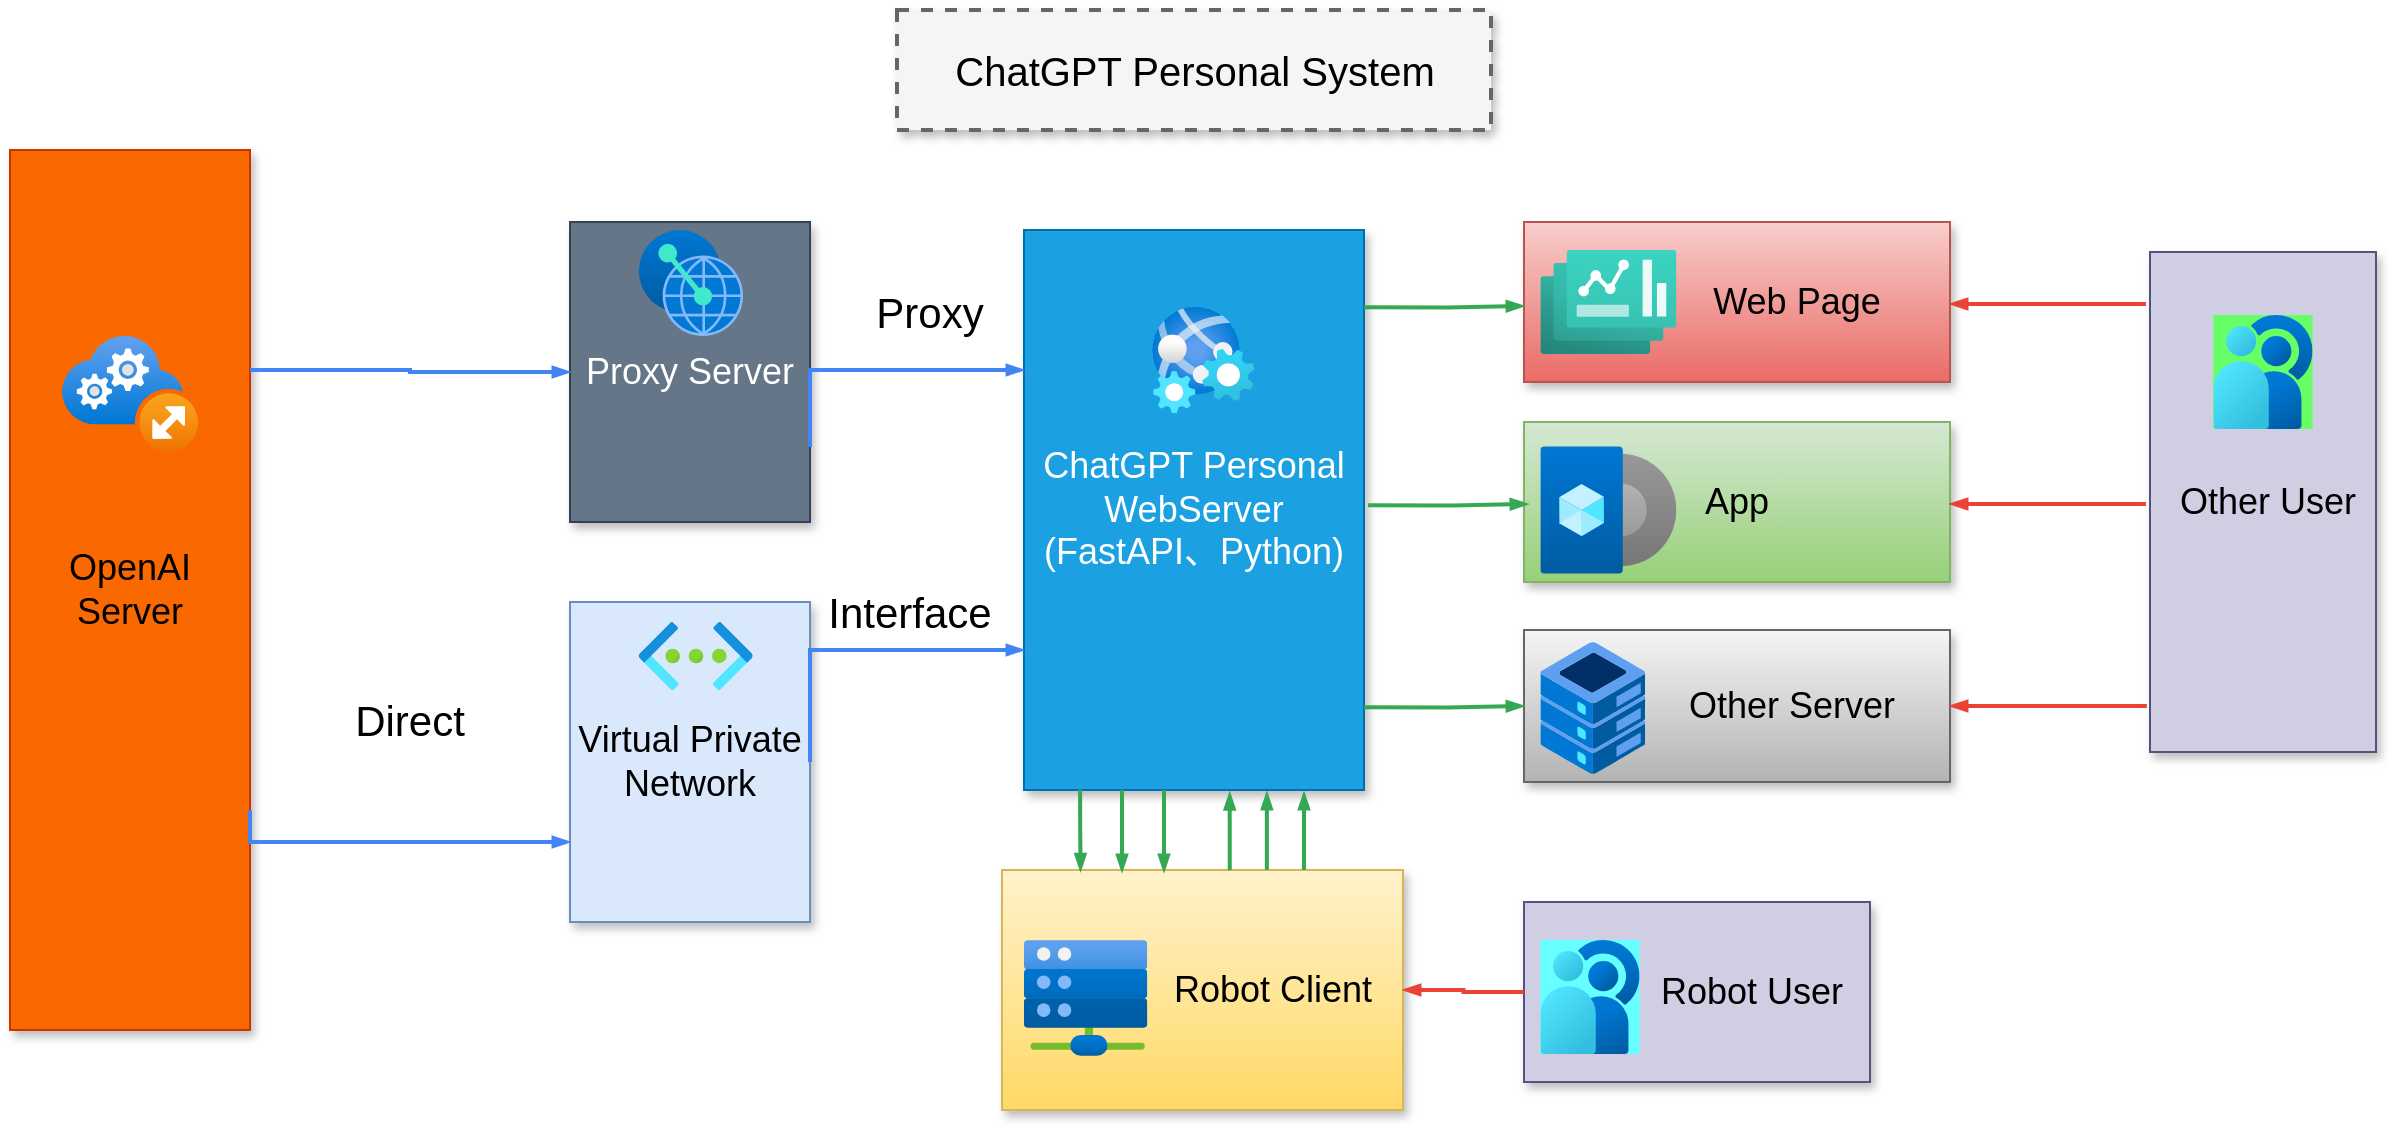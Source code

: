 <mxfile version="21.0.10" type="github">
  <diagram name="Page-1" id="90a13364-a465-7bf4-72fc-28e22215d7a0">
    <mxGraphModel dx="1437" dy="781" grid="1" gridSize="10" guides="1" tooltips="1" connect="1" arrows="1" fold="1" page="1" pageScale="1.5" pageWidth="1169" pageHeight="826" background="none" math="0" shadow="0">
      <root>
        <mxCell id="0" style=";html=1;" />
        <mxCell id="1" style=";html=1;" parent="0" />
        <mxCell id="3a17f1ce550125da-1" value="ChatGPT Personal System" style="whiteSpace=wrap;html=1;shadow=1;fontSize=20;fillColor=#f5f5f5;strokeColor=#666666;strokeWidth=2;dashed=1;" parent="1" vertex="1">
          <mxGeometry x="723.5" y="344" width="297" height="60" as="geometry" />
        </mxCell>
        <mxCell id="3a17f1ce550125da-2" value="&lt;div&gt;ChatGPT Personal WebServer&lt;/div&gt;&lt;div&gt;(FastAPI、Python)&lt;/div&gt;" style="whiteSpace=wrap;html=1;shadow=1;fontSize=18;fillColor=#1ba1e2;strokeColor=#006EAF;fontColor=#ffffff;" parent="1" vertex="1">
          <mxGeometry x="787" y="454" width="170" height="280" as="geometry" />
        </mxCell>
        <mxCell id="3a17f1ce550125da-4" value="&amp;nbsp; &amp;nbsp; &amp;nbsp; &amp;nbsp; &amp;nbsp; &amp;nbsp; Web Page" style="whiteSpace=wrap;html=1;shadow=1;fontSize=18;fillColor=#f8cecc;strokeColor=#b85450;gradientColor=#ea6b66;" parent="1" vertex="1">
          <mxGeometry x="1037" y="450" width="213" height="80" as="geometry" />
        </mxCell>
        <mxCell id="3a17f1ce550125da-5" value="App" style="whiteSpace=wrap;html=1;shadow=1;fontSize=18;fillColor=#d5e8d4;strokeColor=#82b366;gradientColor=#97d077;" parent="1" vertex="1">
          <mxGeometry x="1037" y="550" width="213" height="80" as="geometry" />
        </mxCell>
        <mxCell id="3a17f1ce550125da-6" value="&amp;nbsp; &amp;nbsp; &amp;nbsp; &amp;nbsp; &amp;nbsp; &amp;nbsp;Other Server" style="whiteSpace=wrap;html=1;shadow=1;fontSize=18;fillColor=#f5f5f5;strokeColor=#666666;gradientColor=#b3b3b3;" parent="1" vertex="1">
          <mxGeometry x="1037" y="654" width="213" height="76" as="geometry" />
        </mxCell>
        <mxCell id="3a17f1ce550125da-8" value="Proxy Server" style="whiteSpace=wrap;html=1;shadow=1;fontSize=18;fillColor=#647687;strokeColor=#314354;fontColor=#ffffff;" parent="1" vertex="1">
          <mxGeometry x="560" y="450" width="120" height="150" as="geometry" />
        </mxCell>
        <mxCell id="3a17f1ce550125da-9" value="Virtual Private Network" style="whiteSpace=wrap;html=1;shadow=1;fontSize=18;fillColor=#dae8fc;strokeColor=#6c8ebf;" parent="1" vertex="1">
          <mxGeometry x="560" y="640" width="120" height="160" as="geometry" />
        </mxCell>
        <mxCell id="3a17f1ce550125da-10" value="&amp;nbsp; &amp;nbsp; &amp;nbsp; &amp;nbsp; &amp;nbsp; &amp;nbsp; &amp;nbsp; Robot Client" style="whiteSpace=wrap;html=1;shadow=1;fontSize=18;fillColor=#fff2cc;strokeColor=#d6b656;gradientColor=#ffd966;" parent="1" vertex="1">
          <mxGeometry x="776" y="774" width="200.5" height="120" as="geometry" />
        </mxCell>
        <mxCell id="3a17f1ce550125da-11" value="&amp;nbsp; &amp;nbsp; &amp;nbsp; &amp;nbsp; &amp;nbsp; &amp;nbsp;Robot User" style="whiteSpace=wrap;html=1;shadow=1;fontSize=18;fillColor=#d0cee2;strokeColor=#56517e;" parent="1" vertex="1">
          <mxGeometry x="1037" y="790" width="173" height="90" as="geometry" />
        </mxCell>
        <mxCell id="bVvk8zOgvU0S2B1iUloB-1" value="OpenAI Server" style="whiteSpace=wrap;html=1;shadow=1;fontSize=18;fillColor=#fa6800;strokeColor=#C73500;fontColor=#000000;" vertex="1" parent="1">
          <mxGeometry x="280" y="414" width="120" height="440" as="geometry" />
        </mxCell>
        <mxCell id="bVvk8zOgvU0S2B1iUloB-4" value="&lt;font style=&quot;font-size: 21px;&quot;&gt;Direct&lt;/font&gt;" style="text;html=1;strokeColor=none;fillColor=none;align=center;verticalAlign=middle;whiteSpace=wrap;rounded=0;" vertex="1" parent="1">
          <mxGeometry x="450" y="684" width="60" height="30" as="geometry" />
        </mxCell>
        <mxCell id="bVvk8zOgvU0S2B1iUloB-5" value="&lt;font style=&quot;font-size: 21px;&quot;&gt;Proxy&lt;/font&gt;" style="text;html=1;strokeColor=none;fillColor=none;align=center;verticalAlign=middle;whiteSpace=wrap;rounded=0;" vertex="1" parent="1">
          <mxGeometry x="710" y="480" width="60" height="30" as="geometry" />
        </mxCell>
        <mxCell id="bVvk8zOgvU0S2B1iUloB-6" value="" style="image;aspect=fixed;html=1;points=[];align=center;fontSize=12;image=img/lib/azure2/networking/Virtual_Networks.svg;" vertex="1" parent="1">
          <mxGeometry x="594.38" y="650" width="56.95" height="34" as="geometry" />
        </mxCell>
        <mxCell id="bVvk8zOgvU0S2B1iUloB-7" value="" style="image;aspect=fixed;html=1;points=[];align=center;fontSize=12;image=img/lib/azure2/other/Web_Jobs.svg;" vertex="1" parent="1">
          <mxGeometry x="851" y="492.5" width="51.44" height="53" as="geometry" />
        </mxCell>
        <mxCell id="bVvk8zOgvU0S2B1iUloB-8" value="" style="image;aspect=fixed;html=1;points=[];align=center;fontSize=12;image=img/lib/azure2/other/Peering_Service.svg;" vertex="1" parent="1">
          <mxGeometry x="594.38" y="454" width="52.23" height="53" as="geometry" />
        </mxCell>
        <mxCell id="bVvk8zOgvU0S2B1iUloB-9" value="" style="image;aspect=fixed;html=1;points=[];align=center;fontSize=12;image=img/lib/azure2/other/Cloud_Services_(extended_support).svg;" vertex="1" parent="1">
          <mxGeometry x="306" y="507" width="68" height="58.0" as="geometry" />
        </mxCell>
        <mxCell id="bVvk8zOgvU0S2B1iUloB-10" value="" style="image;aspect=fixed;html=1;points=[];align=center;fontSize=12;image=img/lib/azure2/other/Bare_Metal_Infrastructure.svg;" vertex="1" parent="1">
          <mxGeometry x="787" y="809" width="61.63" height="58" as="geometry" />
        </mxCell>
        <mxCell id="bVvk8zOgvU0S2B1iUloB-11" value="" style="image;aspect=fixed;html=1;points=[];align=center;fontSize=12;image=img/lib/azure2/other/Ceres.svg;imageBackground=#66FFFF;" vertex="1" parent="1">
          <mxGeometry x="1045.19" y="809" width="49.62" height="57" as="geometry" />
        </mxCell>
        <mxCell id="bVvk8zOgvU0S2B1iUloB-12" value="" style="image;aspect=fixed;html=1;points=[];align=center;fontSize=12;image=img/lib/azure2/other/Fiji.svg;" vertex="1" parent="1">
          <mxGeometry x="1045.19" y="660" width="52.41" height="66" as="geometry" />
        </mxCell>
        <mxCell id="bVvk8zOgvU0S2B1iUloB-13" value="" style="image;aspect=fixed;html=1;points=[];align=center;fontSize=12;image=img/lib/azure2/other/Image_Definition.svg;" vertex="1" parent="1">
          <mxGeometry x="1045.19" y="562" width="68" height="64" as="geometry" />
        </mxCell>
        <mxCell id="bVvk8zOgvU0S2B1iUloB-14" value="" style="image;aspect=fixed;html=1;points=[];align=center;fontSize=12;image=img/lib/azure2/other/Dashboard_Hub.svg;" vertex="1" parent="1">
          <mxGeometry x="1045.19" y="464" width="68" height="52" as="geometry" />
        </mxCell>
        <mxCell id="bVvk8zOgvU0S2B1iUloB-15" value="" style="edgeStyle=orthogonalEdgeStyle;fontSize=12;html=1;endArrow=blockThin;endFill=1;rounded=0;strokeWidth=2;endSize=4;startSize=4;dashed=0;strokeColor=#4284F3;exitX=1;exitY=0.25;exitDx=0;exitDy=0;entryX=0;entryY=0.5;entryDx=0;entryDy=0;" edge="1" parent="1" source="bVvk8zOgvU0S2B1iUloB-1" target="3a17f1ce550125da-8">
          <mxGeometry width="100" relative="1" as="geometry">
            <mxPoint x="430" y="550" as="sourcePoint" />
            <mxPoint x="530" y="550" as="targetPoint" />
          </mxGeometry>
        </mxCell>
        <mxCell id="bVvk8zOgvU0S2B1iUloB-16" value="" style="edgeStyle=orthogonalEdgeStyle;fontSize=12;html=1;endArrow=blockThin;endFill=1;rounded=0;strokeWidth=2;endSize=4;startSize=4;dashed=0;strokeColor=#4284F3;exitX=1;exitY=0.75;exitDx=0;exitDy=0;entryX=0;entryY=0.75;entryDx=0;entryDy=0;" edge="1" parent="1" source="bVvk8zOgvU0S2B1iUloB-1" target="3a17f1ce550125da-9">
          <mxGeometry width="100" relative="1" as="geometry">
            <mxPoint x="420" y="854" as="sourcePoint" />
            <mxPoint x="510" y="800" as="targetPoint" />
            <Array as="points">
              <mxPoint x="400" y="760" />
            </Array>
          </mxGeometry>
        </mxCell>
        <mxCell id="bVvk8zOgvU0S2B1iUloB-18" value="" style="edgeStyle=orthogonalEdgeStyle;fontSize=12;html=1;endArrow=blockThin;endFill=1;rounded=0;strokeWidth=2;endSize=4;startSize=4;dashed=0;strokeColor=#4284F3;exitX=1;exitY=0.5;exitDx=0;exitDy=0;entryX=0;entryY=0.75;entryDx=0;entryDy=0;" edge="1" parent="1" source="3a17f1ce550125da-9" target="3a17f1ce550125da-2">
          <mxGeometry width="100" relative="1" as="geometry">
            <mxPoint x="691" y="713" as="sourcePoint" />
            <mxPoint x="851" y="714" as="targetPoint" />
            <Array as="points">
              <mxPoint x="680" y="664" />
            </Array>
          </mxGeometry>
        </mxCell>
        <mxCell id="bVvk8zOgvU0S2B1iUloB-20" value="" style="edgeStyle=orthogonalEdgeStyle;fontSize=12;html=1;endArrow=blockThin;endFill=1;rounded=0;strokeWidth=2;endSize=4;startSize=4;dashed=0;strokeColor=#4284F3;exitX=1;exitY=0.75;exitDx=0;exitDy=0;entryX=0;entryY=0.25;entryDx=0;entryDy=0;" edge="1" parent="1" source="3a17f1ce550125da-8" target="3a17f1ce550125da-2">
          <mxGeometry width="100" relative="1" as="geometry">
            <mxPoint x="440" y="564" as="sourcePoint" />
            <mxPoint x="600" y="565" as="targetPoint" />
            <Array as="points">
              <mxPoint x="680" y="524" />
            </Array>
          </mxGeometry>
        </mxCell>
        <mxCell id="bVvk8zOgvU0S2B1iUloB-21" value="" style="edgeStyle=orthogonalEdgeStyle;fontSize=12;html=1;endArrow=blockThin;endFill=1;rounded=0;strokeWidth=2;endSize=4;startSize=4;strokeColor=#34A853;dashed=0;exitX=0.165;exitY=0.999;exitDx=0;exitDy=0;exitPerimeter=0;entryX=0.196;entryY=0.005;entryDx=0;entryDy=0;entryPerimeter=0;" edge="1" parent="1" source="3a17f1ce550125da-2" target="3a17f1ce550125da-10">
          <mxGeometry width="100" relative="1" as="geometry">
            <mxPoint x="651.33" y="867" as="sourcePoint" />
            <mxPoint x="815" y="770" as="targetPoint" />
          </mxGeometry>
        </mxCell>
        <mxCell id="bVvk8zOgvU0S2B1iUloB-22" value="" style="edgeStyle=orthogonalEdgeStyle;fontSize=12;html=1;endArrow=blockThin;endFill=1;rounded=0;strokeWidth=2;endSize=4;startSize=4;strokeColor=#34A853;dashed=0;exitX=0.165;exitY=0.999;exitDx=0;exitDy=0;exitPerimeter=0;entryX=0.196;entryY=0.005;entryDx=0;entryDy=0;entryPerimeter=0;" edge="1" parent="1">
          <mxGeometry width="100" relative="1" as="geometry">
            <mxPoint x="836" y="734" as="sourcePoint" />
            <mxPoint x="836" y="775" as="targetPoint" />
          </mxGeometry>
        </mxCell>
        <mxCell id="bVvk8zOgvU0S2B1iUloB-23" value="" style="edgeStyle=orthogonalEdgeStyle;fontSize=12;html=1;endArrow=blockThin;endFill=1;rounded=0;strokeWidth=2;endSize=4;startSize=4;strokeColor=#34A853;dashed=0;exitX=0.165;exitY=0.999;exitDx=0;exitDy=0;exitPerimeter=0;entryX=0.196;entryY=0.005;entryDx=0;entryDy=0;entryPerimeter=0;" edge="1" parent="1">
          <mxGeometry width="100" relative="1" as="geometry">
            <mxPoint x="857" y="734" as="sourcePoint" />
            <mxPoint x="857" y="775" as="targetPoint" />
          </mxGeometry>
        </mxCell>
        <mxCell id="bVvk8zOgvU0S2B1iUloB-24" value="" style="edgeStyle=orthogonalEdgeStyle;fontSize=12;html=1;endArrow=blockThin;endFill=1;rounded=0;strokeWidth=2;endSize=4;startSize=4;strokeColor=#34A853;dashed=0;exitX=0.568;exitY=0.001;exitDx=0;exitDy=0;exitPerimeter=0;entryX=0.605;entryY=1.004;entryDx=0;entryDy=0;entryPerimeter=0;" edge="1" parent="1" source="3a17f1ce550125da-10" target="3a17f1ce550125da-2">
          <mxGeometry width="100" relative="1" as="geometry">
            <mxPoint x="890" y="760" as="sourcePoint" />
            <mxPoint x="890" y="801" as="targetPoint" />
          </mxGeometry>
        </mxCell>
        <mxCell id="bVvk8zOgvU0S2B1iUloB-25" value="" style="edgeStyle=orthogonalEdgeStyle;fontSize=12;html=1;endArrow=blockThin;endFill=1;rounded=0;strokeWidth=2;endSize=4;startSize=4;strokeColor=#34A853;dashed=0;exitX=0.568;exitY=0.001;exitDx=0;exitDy=0;exitPerimeter=0;entryX=0.605;entryY=1.004;entryDx=0;entryDy=0;entryPerimeter=0;" edge="1" parent="1">
          <mxGeometry width="100" relative="1" as="geometry">
            <mxPoint x="908.44" y="774" as="sourcePoint" />
            <mxPoint x="908.44" y="735" as="targetPoint" />
          </mxGeometry>
        </mxCell>
        <mxCell id="bVvk8zOgvU0S2B1iUloB-26" value="" style="edgeStyle=orthogonalEdgeStyle;fontSize=12;html=1;endArrow=blockThin;endFill=1;rounded=0;strokeWidth=2;endSize=4;startSize=4;strokeColor=#34A853;dashed=0;exitX=0.568;exitY=0.001;exitDx=0;exitDy=0;exitPerimeter=0;entryX=0.605;entryY=1.004;entryDx=0;entryDy=0;entryPerimeter=0;" edge="1" parent="1">
          <mxGeometry width="100" relative="1" as="geometry">
            <mxPoint x="927" y="774" as="sourcePoint" />
            <mxPoint x="927" y="735" as="targetPoint" />
          </mxGeometry>
        </mxCell>
        <mxCell id="bVvk8zOgvU0S2B1iUloB-28" value="" style="edgeStyle=orthogonalEdgeStyle;fontSize=12;html=1;endArrow=blockThin;endFill=1;rounded=0;strokeWidth=2;endSize=4;startSize=4;strokeColor=#34A853;dashed=0;entryX=0;entryY=0.5;entryDx=0;entryDy=0;" edge="1" parent="1" target="3a17f1ce550125da-6">
          <mxGeometry width="100" relative="1" as="geometry">
            <mxPoint x="957" y="692.66" as="sourcePoint" />
            <mxPoint x="1030" y="700" as="targetPoint" />
            <Array as="points">
              <mxPoint x="999" y="693" />
            </Array>
          </mxGeometry>
        </mxCell>
        <mxCell id="bVvk8zOgvU0S2B1iUloB-29" value="" style="edgeStyle=orthogonalEdgeStyle;fontSize=12;html=1;endArrow=blockThin;endFill=1;rounded=0;strokeWidth=2;endSize=4;startSize=4;strokeColor=#34A853;dashed=0;entryX=0;entryY=0.5;entryDx=0;entryDy=0;" edge="1" parent="1">
          <mxGeometry width="100" relative="1" as="geometry">
            <mxPoint x="959" y="591.66" as="sourcePoint" />
            <mxPoint x="1039" y="591" as="targetPoint" />
            <Array as="points">
              <mxPoint x="1001" y="592" />
            </Array>
          </mxGeometry>
        </mxCell>
        <mxCell id="bVvk8zOgvU0S2B1iUloB-30" value="" style="edgeStyle=orthogonalEdgeStyle;fontSize=12;html=1;endArrow=blockThin;endFill=1;rounded=0;strokeWidth=2;endSize=4;startSize=4;strokeColor=#34A853;dashed=0;entryX=0;entryY=0.5;entryDx=0;entryDy=0;" edge="1" parent="1">
          <mxGeometry width="100" relative="1" as="geometry">
            <mxPoint x="957" y="492.66" as="sourcePoint" />
            <mxPoint x="1037" y="492" as="targetPoint" />
            <Array as="points">
              <mxPoint x="999" y="493" />
            </Array>
          </mxGeometry>
        </mxCell>
        <mxCell id="bVvk8zOgvU0S2B1iUloB-31" value="" style="edgeStyle=orthogonalEdgeStyle;fontSize=12;html=1;endArrow=blockThin;endFill=1;rounded=0;strokeWidth=2;endSize=4;startSize=4;strokeColor=#EA4335;dashed=0;entryX=1;entryY=0.5;entryDx=0;entryDy=0;exitX=0;exitY=0.5;exitDx=0;exitDy=0;" edge="1" parent="1" source="3a17f1ce550125da-11" target="3a17f1ce550125da-10">
          <mxGeometry width="100" relative="1" as="geometry">
            <mxPoint x="1170" y="910" as="sourcePoint" />
            <mxPoint x="1270" y="910" as="targetPoint" />
          </mxGeometry>
        </mxCell>
        <mxCell id="bVvk8zOgvU0S2B1iUloB-32" value="&amp;nbsp;Other User" style="whiteSpace=wrap;html=1;shadow=1;fontSize=18;fillColor=#d0cee2;strokeColor=#56517e;" vertex="1" parent="1">
          <mxGeometry x="1350" y="465" width="113" height="250" as="geometry" />
        </mxCell>
        <mxCell id="bVvk8zOgvU0S2B1iUloB-33" value="" style="image;aspect=fixed;html=1;points=[];align=center;fontSize=12;image=img/lib/azure2/other/Ceres.svg;imageBackground=#66FF66;" vertex="1" parent="1">
          <mxGeometry x="1381.69" y="496.5" width="49.62" height="57" as="geometry" />
        </mxCell>
        <mxCell id="bVvk8zOgvU0S2B1iUloB-35" value="" style="edgeStyle=orthogonalEdgeStyle;fontSize=12;html=1;endArrow=blockThin;endFill=1;rounded=0;strokeWidth=2;endSize=4;startSize=4;strokeColor=#EA4335;dashed=0;entryX=1;entryY=0.5;entryDx=0;entryDy=0;exitX=-0.014;exitY=0.908;exitDx=0;exitDy=0;exitPerimeter=0;" edge="1" parent="1" source="bVvk8zOgvU0S2B1iUloB-32" target="3a17f1ce550125da-6">
          <mxGeometry width="100" relative="1" as="geometry">
            <mxPoint x="1300" y="774" as="sourcePoint" />
            <mxPoint x="1400" y="774" as="targetPoint" />
          </mxGeometry>
        </mxCell>
        <mxCell id="bVvk8zOgvU0S2B1iUloB-36" value="" style="edgeStyle=orthogonalEdgeStyle;fontSize=12;html=1;endArrow=blockThin;endFill=1;rounded=0;strokeWidth=2;endSize=4;startSize=4;strokeColor=#EA4335;dashed=0;entryX=1;entryY=0.5;entryDx=0;entryDy=0;exitX=-0.014;exitY=0.908;exitDx=0;exitDy=0;exitPerimeter=0;" edge="1" parent="1">
          <mxGeometry width="100" relative="1" as="geometry">
            <mxPoint x="1348" y="591" as="sourcePoint" />
            <mxPoint x="1250" y="591" as="targetPoint" />
          </mxGeometry>
        </mxCell>
        <mxCell id="bVvk8zOgvU0S2B1iUloB-37" value="" style="edgeStyle=orthogonalEdgeStyle;fontSize=12;html=1;endArrow=blockThin;endFill=1;rounded=0;strokeWidth=2;endSize=4;startSize=4;strokeColor=#EA4335;dashed=0;entryX=1;entryY=0.5;entryDx=0;entryDy=0;exitX=-0.014;exitY=0.908;exitDx=0;exitDy=0;exitPerimeter=0;" edge="1" parent="1">
          <mxGeometry width="100" relative="1" as="geometry">
            <mxPoint x="1348" y="491" as="sourcePoint" />
            <mxPoint x="1250" y="491" as="targetPoint" />
          </mxGeometry>
        </mxCell>
        <mxCell id="bVvk8zOgvU0S2B1iUloB-38" value="&lt;font style=&quot;font-size: 21px;&quot;&gt;Interface&lt;/font&gt;" style="text;html=1;strokeColor=none;fillColor=none;align=center;verticalAlign=middle;whiteSpace=wrap;rounded=0;" vertex="1" parent="1">
          <mxGeometry x="700" y="630" width="60" height="30" as="geometry" />
        </mxCell>
      </root>
    </mxGraphModel>
  </diagram>
</mxfile>
